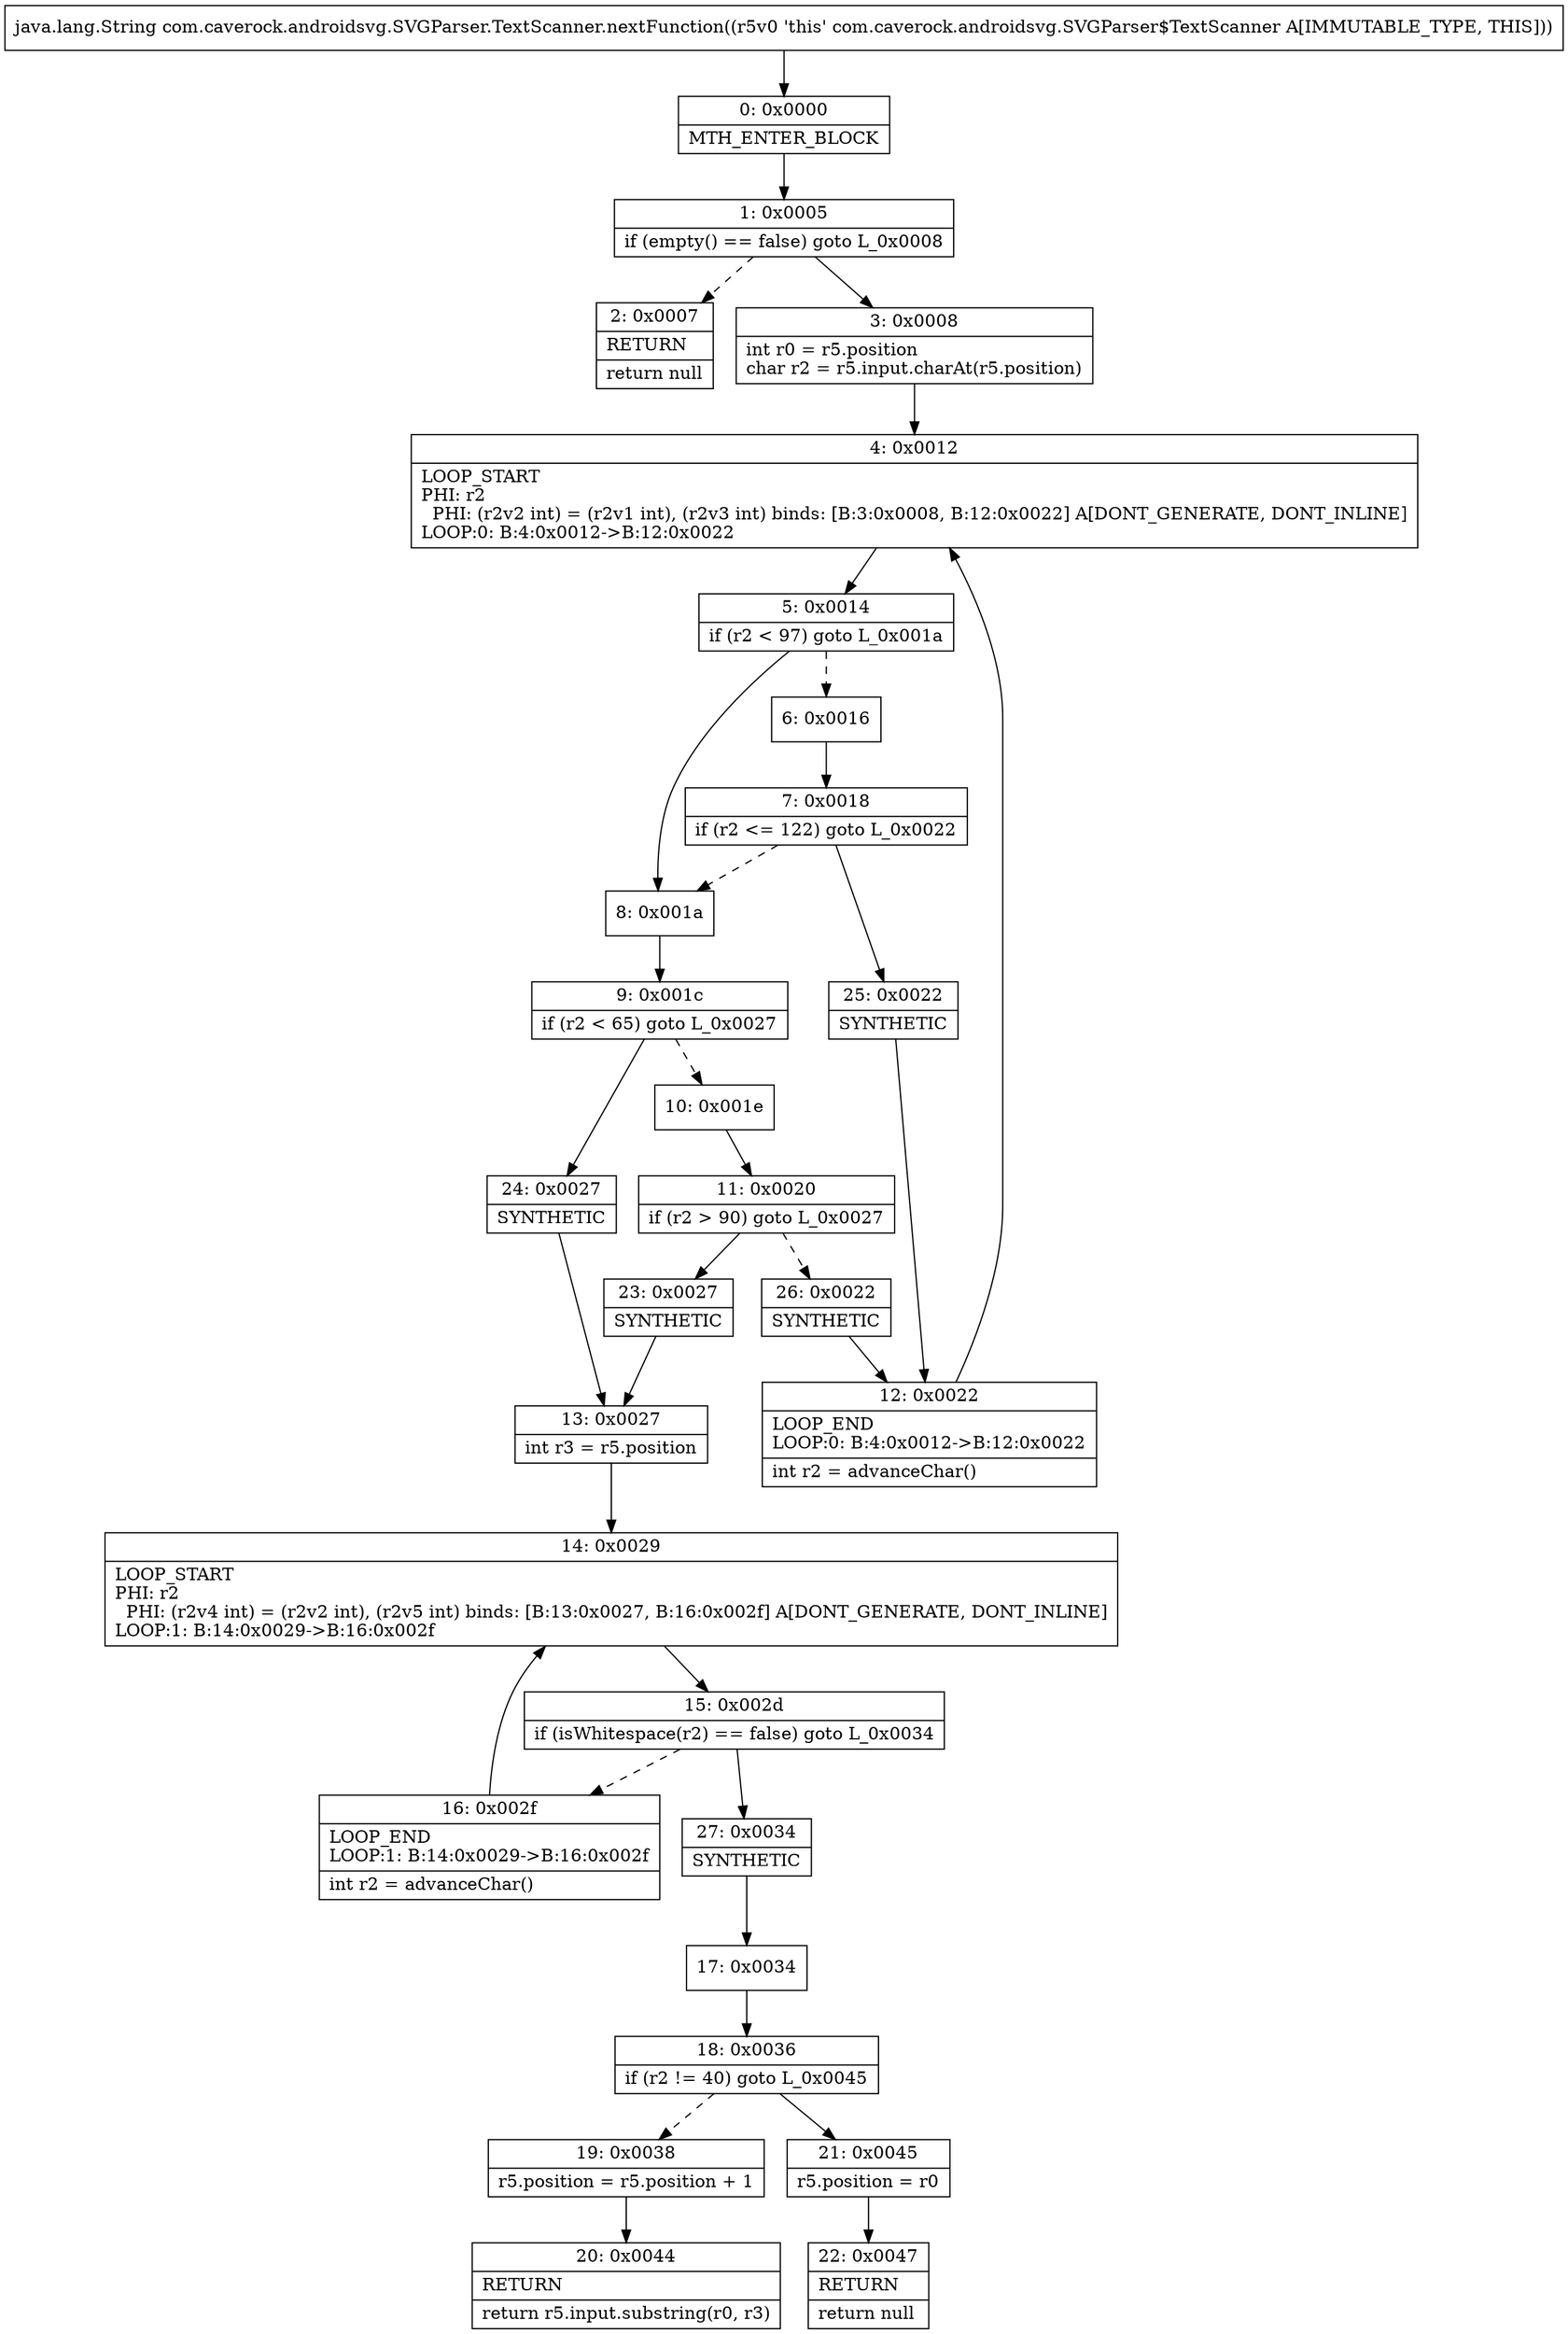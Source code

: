 digraph "CFG forcom.caverock.androidsvg.SVGParser.TextScanner.nextFunction()Ljava\/lang\/String;" {
Node_0 [shape=record,label="{0\:\ 0x0000|MTH_ENTER_BLOCK\l}"];
Node_1 [shape=record,label="{1\:\ 0x0005|if (empty() == false) goto L_0x0008\l}"];
Node_2 [shape=record,label="{2\:\ 0x0007|RETURN\l|return null\l}"];
Node_3 [shape=record,label="{3\:\ 0x0008|int r0 = r5.position\lchar r2 = r5.input.charAt(r5.position)\l}"];
Node_4 [shape=record,label="{4\:\ 0x0012|LOOP_START\lPHI: r2 \l  PHI: (r2v2 int) = (r2v1 int), (r2v3 int) binds: [B:3:0x0008, B:12:0x0022] A[DONT_GENERATE, DONT_INLINE]\lLOOP:0: B:4:0x0012\-\>B:12:0x0022\l}"];
Node_5 [shape=record,label="{5\:\ 0x0014|if (r2 \< 97) goto L_0x001a\l}"];
Node_6 [shape=record,label="{6\:\ 0x0016}"];
Node_7 [shape=record,label="{7\:\ 0x0018|if (r2 \<= 122) goto L_0x0022\l}"];
Node_8 [shape=record,label="{8\:\ 0x001a}"];
Node_9 [shape=record,label="{9\:\ 0x001c|if (r2 \< 65) goto L_0x0027\l}"];
Node_10 [shape=record,label="{10\:\ 0x001e}"];
Node_11 [shape=record,label="{11\:\ 0x0020|if (r2 \> 90) goto L_0x0027\l}"];
Node_12 [shape=record,label="{12\:\ 0x0022|LOOP_END\lLOOP:0: B:4:0x0012\-\>B:12:0x0022\l|int r2 = advanceChar()\l}"];
Node_13 [shape=record,label="{13\:\ 0x0027|int r3 = r5.position\l}"];
Node_14 [shape=record,label="{14\:\ 0x0029|LOOP_START\lPHI: r2 \l  PHI: (r2v4 int) = (r2v2 int), (r2v5 int) binds: [B:13:0x0027, B:16:0x002f] A[DONT_GENERATE, DONT_INLINE]\lLOOP:1: B:14:0x0029\-\>B:16:0x002f\l}"];
Node_15 [shape=record,label="{15\:\ 0x002d|if (isWhitespace(r2) == false) goto L_0x0034\l}"];
Node_16 [shape=record,label="{16\:\ 0x002f|LOOP_END\lLOOP:1: B:14:0x0029\-\>B:16:0x002f\l|int r2 = advanceChar()\l}"];
Node_17 [shape=record,label="{17\:\ 0x0034}"];
Node_18 [shape=record,label="{18\:\ 0x0036|if (r2 != 40) goto L_0x0045\l}"];
Node_19 [shape=record,label="{19\:\ 0x0038|r5.position = r5.position + 1\l}"];
Node_20 [shape=record,label="{20\:\ 0x0044|RETURN\l|return r5.input.substring(r0, r3)\l}"];
Node_21 [shape=record,label="{21\:\ 0x0045|r5.position = r0\l}"];
Node_22 [shape=record,label="{22\:\ 0x0047|RETURN\l|return null\l}"];
Node_23 [shape=record,label="{23\:\ 0x0027|SYNTHETIC\l}"];
Node_24 [shape=record,label="{24\:\ 0x0027|SYNTHETIC\l}"];
Node_25 [shape=record,label="{25\:\ 0x0022|SYNTHETIC\l}"];
Node_26 [shape=record,label="{26\:\ 0x0022|SYNTHETIC\l}"];
Node_27 [shape=record,label="{27\:\ 0x0034|SYNTHETIC\l}"];
MethodNode[shape=record,label="{java.lang.String com.caverock.androidsvg.SVGParser.TextScanner.nextFunction((r5v0 'this' com.caverock.androidsvg.SVGParser$TextScanner A[IMMUTABLE_TYPE, THIS])) }"];
MethodNode -> Node_0;
Node_0 -> Node_1;
Node_1 -> Node_2[style=dashed];
Node_1 -> Node_3;
Node_3 -> Node_4;
Node_4 -> Node_5;
Node_5 -> Node_6[style=dashed];
Node_5 -> Node_8;
Node_6 -> Node_7;
Node_7 -> Node_8[style=dashed];
Node_7 -> Node_25;
Node_8 -> Node_9;
Node_9 -> Node_10[style=dashed];
Node_9 -> Node_24;
Node_10 -> Node_11;
Node_11 -> Node_23;
Node_11 -> Node_26[style=dashed];
Node_12 -> Node_4;
Node_13 -> Node_14;
Node_14 -> Node_15;
Node_15 -> Node_16[style=dashed];
Node_15 -> Node_27;
Node_16 -> Node_14;
Node_17 -> Node_18;
Node_18 -> Node_19[style=dashed];
Node_18 -> Node_21;
Node_19 -> Node_20;
Node_21 -> Node_22;
Node_23 -> Node_13;
Node_24 -> Node_13;
Node_25 -> Node_12;
Node_26 -> Node_12;
Node_27 -> Node_17;
}

